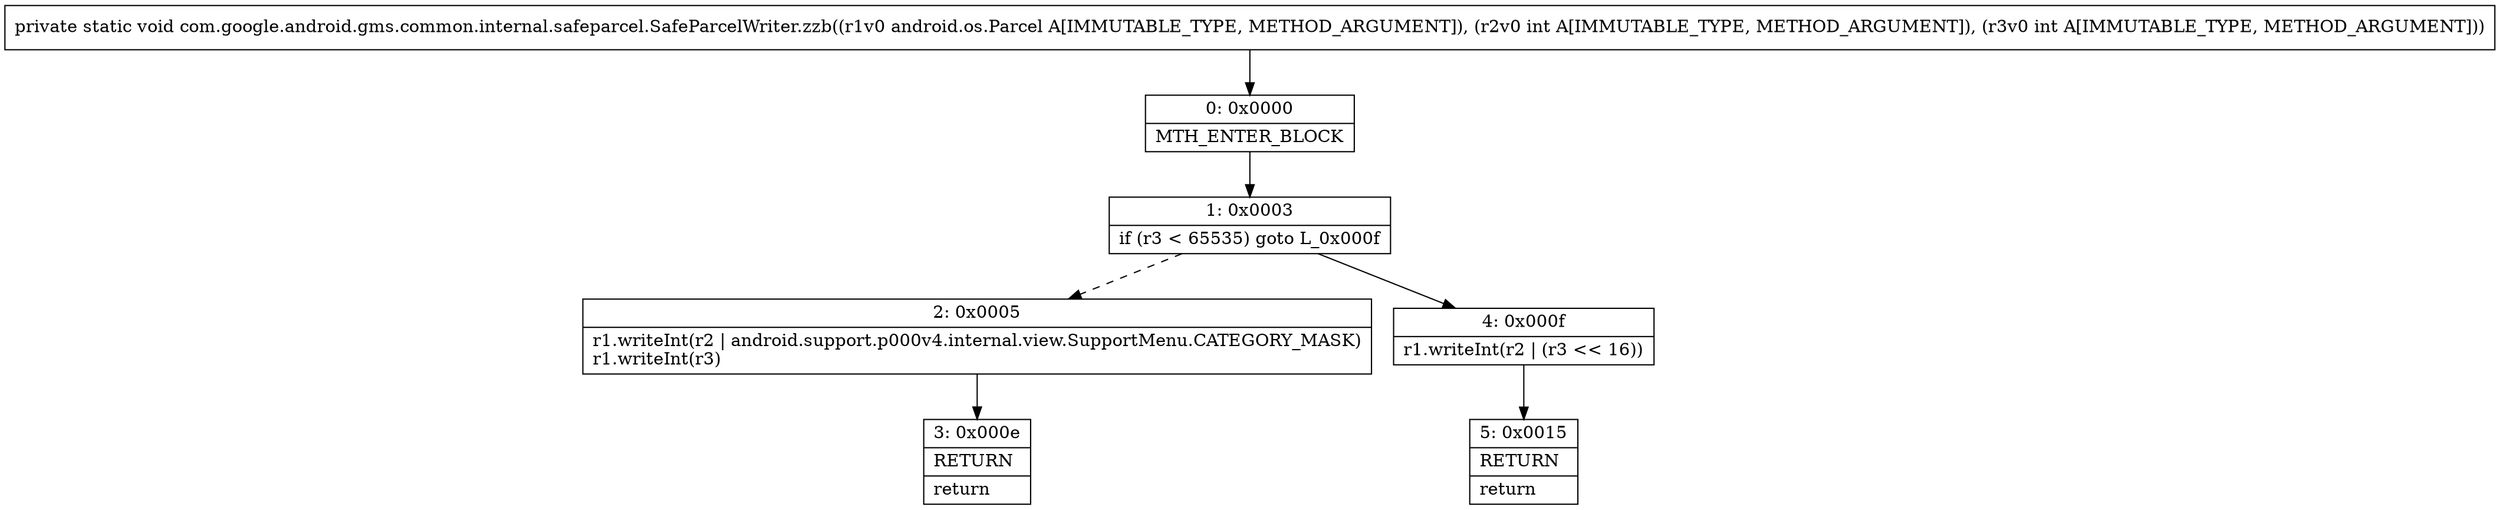 digraph "CFG forcom.google.android.gms.common.internal.safeparcel.SafeParcelWriter.zzb(Landroid\/os\/Parcel;II)V" {
Node_0 [shape=record,label="{0\:\ 0x0000|MTH_ENTER_BLOCK\l}"];
Node_1 [shape=record,label="{1\:\ 0x0003|if (r3 \< 65535) goto L_0x000f\l}"];
Node_2 [shape=record,label="{2\:\ 0x0005|r1.writeInt(r2 \| android.support.p000v4.internal.view.SupportMenu.CATEGORY_MASK)\lr1.writeInt(r3)\l}"];
Node_3 [shape=record,label="{3\:\ 0x000e|RETURN\l|return\l}"];
Node_4 [shape=record,label="{4\:\ 0x000f|r1.writeInt(r2 \| (r3 \<\< 16))\l}"];
Node_5 [shape=record,label="{5\:\ 0x0015|RETURN\l|return\l}"];
MethodNode[shape=record,label="{private static void com.google.android.gms.common.internal.safeparcel.SafeParcelWriter.zzb((r1v0 android.os.Parcel A[IMMUTABLE_TYPE, METHOD_ARGUMENT]), (r2v0 int A[IMMUTABLE_TYPE, METHOD_ARGUMENT]), (r3v0 int A[IMMUTABLE_TYPE, METHOD_ARGUMENT])) }"];
MethodNode -> Node_0;
Node_0 -> Node_1;
Node_1 -> Node_2[style=dashed];
Node_1 -> Node_4;
Node_2 -> Node_3;
Node_4 -> Node_5;
}

